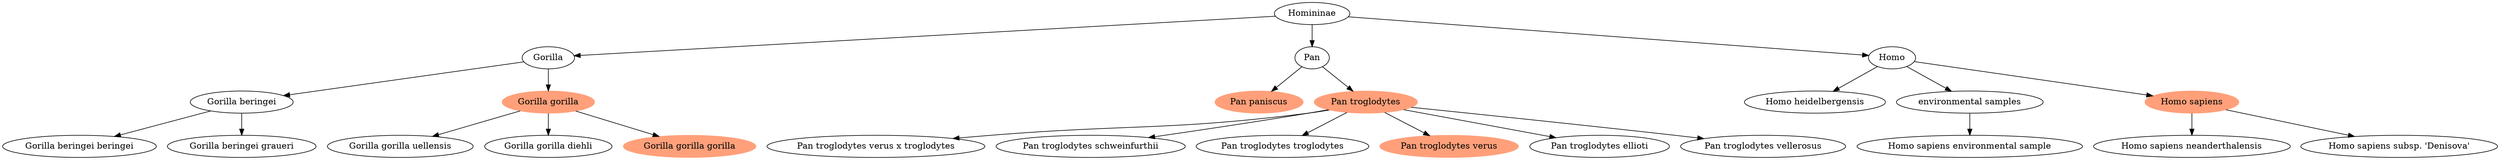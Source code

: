 digraph g {
	1159185 [label="Gorilla beringei beringei"]
	1294088 [label="Pan troglodytes verus x troglodytes"]
	1425170 [label="Homo heidelbergensis"]
	183511 [label="Gorilla gorilla uellensis"]
	207598 -> 9592
	207598 -> 9596
	207598 -> 9605
	207598 [label="Homininae"]
	207598 [label="Homininae"]
	207598 [label="Homininae"]
	2665952 -> 2665953
	2665952 [label="environmental samples"]
	2665952 [label="environmental samples"]
	2665953 [label="Homo sapiens environmental sample"]
	37010 [label="Pan troglodytes schweinfurthii"]
	37011 [label="Pan troglodytes troglodytes"]
	37012 [color="lightsalmon",style=filled]
	37012 [label="Pan troglodytes verus"]
	406788 [label="Gorilla gorilla diehli"]
	46359 [label="Gorilla beringei graueri"]
	499232 -> 1159185
	499232 -> 46359
	499232 [label="Gorilla beringei"]
	499232 [label="Gorilla beringei"]
	499232 [label="Gorilla beringei"]
	63221 [label="Homo sapiens neanderthalensis"]
	741158 [label="Homo sapiens subsp. 'Denisova'"]
	756884 [label="Pan troglodytes ellioti"]
	91950 [label="Pan troglodytes vellerosus"]
	9592 -> 499232
	9592 -> 9593
	9592 [label="Gorilla"]
	9592 [label="Gorilla"]
	9592 [label="Gorilla"]
	9593 -> 183511
	9593 -> 406788
	9593 -> 9595
	9593 [color="lightsalmon",style=filled]
	9593 [color="lightsalmon",style=filled]
	9593 [color="lightsalmon",style=filled]
	9593 [color="lightsalmon",style=filled]
	9593 [label="Gorilla gorilla"]
	9593 [label="Gorilla gorilla"]
	9593 [label="Gorilla gorilla"]
	9593 [label="Gorilla gorilla"]
	9595 [color="lightsalmon",style=filled]
	9595 [label="Gorilla gorilla gorilla"]
	9596 -> 9597
	9596 -> 9598
	9596 [label="Pan"]
	9596 [label="Pan"]
	9596 [label="Pan"]
	9597 [color="lightsalmon",style=filled]
	9597 [label="Pan paniscus"]
	9598 -> 1294088
	9598 -> 37010
	9598 -> 37011
	9598 -> 37012
	9598 -> 756884
	9598 -> 91950
	9598 [color="lightsalmon",style=filled]
	9598 [color="lightsalmon",style=filled]
	9598 [color="lightsalmon",style=filled]
	9598 [color="lightsalmon",style=filled]
	9598 [color="lightsalmon",style=filled]
	9598 [color="lightsalmon",style=filled]
	9598 [color="lightsalmon",style=filled]
	9598 [label="Pan troglodytes"]
	9598 [label="Pan troglodytes"]
	9598 [label="Pan troglodytes"]
	9598 [label="Pan troglodytes"]
	9598 [label="Pan troglodytes"]
	9598 [label="Pan troglodytes"]
	9598 [label="Pan troglodytes"]
	9605 -> 1425170
	9605 -> 2665952
	9605 -> 9606
	9605 [label="Homo"]
	9605 [label="Homo"]
	9605 [label="Homo"]
	9605 [label="Homo"]
	9606 -> 63221
	9606 -> 741158
	9606 [color="lightsalmon",style=filled]
	9606 [color="lightsalmon",style=filled]
	9606 [color="lightsalmon",style=filled]
	9606 [label="Homo sapiens"]
	9606 [label="Homo sapiens"]
	9606 [label="Homo sapiens"]
}
